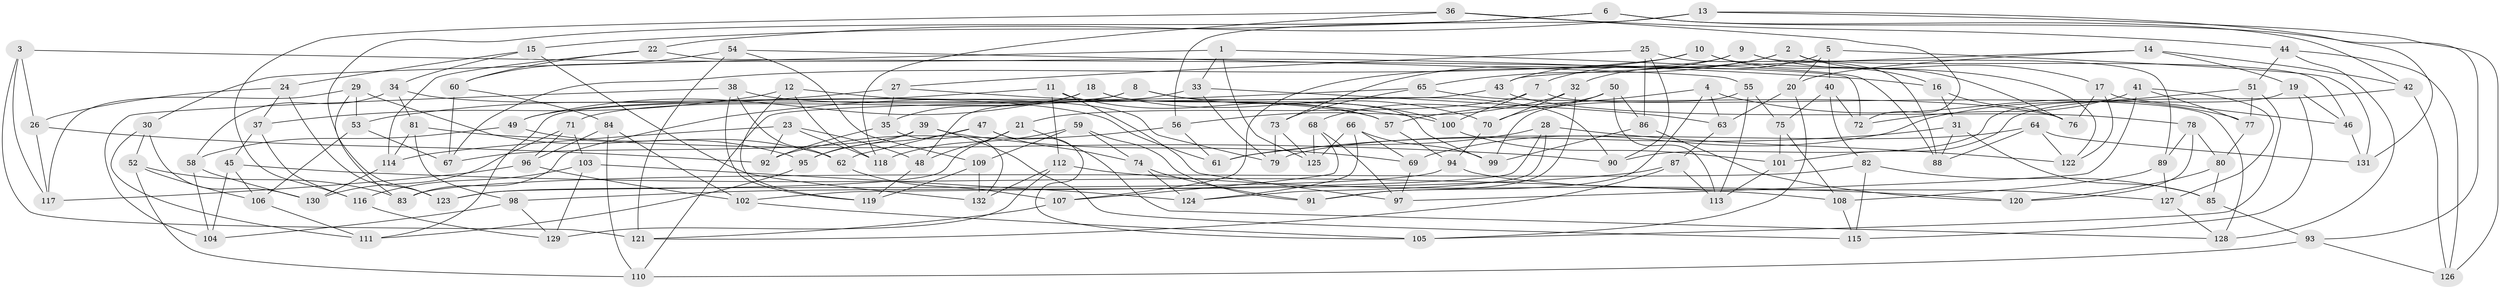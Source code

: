 // coarse degree distribution, {4: 0.4186046511627907, 3: 0.046511627906976744, 5: 0.09302325581395349, 6: 0.4418604651162791}
// Generated by graph-tools (version 1.1) at 2025/24/03/03/25 07:24:23]
// undirected, 132 vertices, 264 edges
graph export_dot {
graph [start="1"]
  node [color=gray90,style=filled];
  1;
  2;
  3;
  4;
  5;
  6;
  7;
  8;
  9;
  10;
  11;
  12;
  13;
  14;
  15;
  16;
  17;
  18;
  19;
  20;
  21;
  22;
  23;
  24;
  25;
  26;
  27;
  28;
  29;
  30;
  31;
  32;
  33;
  34;
  35;
  36;
  37;
  38;
  39;
  40;
  41;
  42;
  43;
  44;
  45;
  46;
  47;
  48;
  49;
  50;
  51;
  52;
  53;
  54;
  55;
  56;
  57;
  58;
  59;
  60;
  61;
  62;
  63;
  64;
  65;
  66;
  67;
  68;
  69;
  70;
  71;
  72;
  73;
  74;
  75;
  76;
  77;
  78;
  79;
  80;
  81;
  82;
  83;
  84;
  85;
  86;
  87;
  88;
  89;
  90;
  91;
  92;
  93;
  94;
  95;
  96;
  97;
  98;
  99;
  100;
  101;
  102;
  103;
  104;
  105;
  106;
  107;
  108;
  109;
  110;
  111;
  112;
  113;
  114;
  115;
  116;
  117;
  118;
  119;
  120;
  121;
  122;
  123;
  124;
  125;
  126;
  127;
  128;
  129;
  130;
  131;
  132;
  1 -- 30;
  1 -- 125;
  1 -- 33;
  1 -- 88;
  2 -- 76;
  2 -- 65;
  2 -- 46;
  2 -- 7;
  3 -- 16;
  3 -- 26;
  3 -- 117;
  3 -- 121;
  4 -- 91;
  4 -- 57;
  4 -- 63;
  4 -- 77;
  5 -- 131;
  5 -- 32;
  5 -- 40;
  5 -- 20;
  6 -- 42;
  6 -- 123;
  6 -- 15;
  6 -- 93;
  7 -- 128;
  7 -- 100;
  7 -- 21;
  8 -- 100;
  8 -- 71;
  8 -- 111;
  8 -- 90;
  9 -- 17;
  9 -- 43;
  9 -- 107;
  9 -- 89;
  10 -- 73;
  10 -- 67;
  10 -- 122;
  10 -- 16;
  11 -- 112;
  11 -- 49;
  11 -- 97;
  11 -- 57;
  12 -- 79;
  12 -- 118;
  12 -- 119;
  12 -- 37;
  13 -- 56;
  13 -- 22;
  13 -- 126;
  13 -- 131;
  14 -- 20;
  14 -- 43;
  14 -- 42;
  14 -- 19;
  15 -- 34;
  15 -- 24;
  15 -- 132;
  16 -- 76;
  16 -- 31;
  17 -- 46;
  17 -- 76;
  17 -- 122;
  18 -- 49;
  18 -- 35;
  18 -- 99;
  18 -- 70;
  19 -- 115;
  19 -- 90;
  19 -- 46;
  20 -- 63;
  20 -- 105;
  21 -- 123;
  21 -- 128;
  21 -- 48;
  22 -- 60;
  22 -- 72;
  22 -- 114;
  23 -- 92;
  23 -- 118;
  23 -- 48;
  23 -- 114;
  24 -- 123;
  24 -- 37;
  24 -- 26;
  25 -- 88;
  25 -- 90;
  25 -- 27;
  25 -- 86;
  26 -- 117;
  26 -- 92;
  27 -- 53;
  27 -- 35;
  27 -- 100;
  28 -- 61;
  28 -- 124;
  28 -- 122;
  28 -- 102;
  29 -- 95;
  29 -- 117;
  29 -- 83;
  29 -- 53;
  30 -- 52;
  30 -- 111;
  30 -- 130;
  31 -- 88;
  31 -- 85;
  31 -- 61;
  32 -- 70;
  32 -- 91;
  32 -- 56;
  33 -- 63;
  33 -- 79;
  33 -- 48;
  34 -- 61;
  34 -- 81;
  34 -- 58;
  35 -- 92;
  35 -- 132;
  36 -- 116;
  36 -- 44;
  36 -- 118;
  36 -- 72;
  37 -- 45;
  37 -- 116;
  38 -- 119;
  38 -- 104;
  38 -- 62;
  38 -- 57;
  39 -- 115;
  39 -- 95;
  39 -- 67;
  39 -- 69;
  40 -- 82;
  40 -- 75;
  40 -- 72;
  41 -- 127;
  41 -- 77;
  41 -- 97;
  41 -- 72;
  42 -- 101;
  42 -- 126;
  43 -- 110;
  43 -- 78;
  44 -- 128;
  44 -- 51;
  44 -- 126;
  45 -- 106;
  45 -- 108;
  45 -- 104;
  46 -- 131;
  47 -- 95;
  47 -- 105;
  47 -- 74;
  47 -- 62;
  48 -- 119;
  49 -- 58;
  49 -- 62;
  50 -- 70;
  50 -- 86;
  50 -- 68;
  50 -- 113;
  51 -- 105;
  51 -- 69;
  51 -- 77;
  52 -- 106;
  52 -- 110;
  52 -- 83;
  53 -- 106;
  53 -- 67;
  54 -- 60;
  54 -- 121;
  54 -- 55;
  54 -- 109;
  55 -- 113;
  55 -- 75;
  55 -- 99;
  56 -- 61;
  56 -- 92;
  57 -- 94;
  58 -- 104;
  58 -- 130;
  59 -- 118;
  59 -- 74;
  59 -- 109;
  59 -- 91;
  60 -- 84;
  60 -- 67;
  62 -- 107;
  63 -- 87;
  64 -- 88;
  64 -- 131;
  64 -- 79;
  64 -- 122;
  65 -- 76;
  65 -- 73;
  65 -- 83;
  66 -- 125;
  66 -- 124;
  66 -- 69;
  66 -- 99;
  68 -- 97;
  68 -- 125;
  68 -- 107;
  69 -- 97;
  70 -- 94;
  71 -- 130;
  71 -- 103;
  71 -- 96;
  73 -- 79;
  73 -- 125;
  74 -- 124;
  74 -- 91;
  75 -- 101;
  75 -- 108;
  77 -- 80;
  78 -- 120;
  78 -- 89;
  78 -- 80;
  80 -- 85;
  80 -- 120;
  81 -- 114;
  81 -- 98;
  81 -- 90;
  82 -- 115;
  82 -- 85;
  82 -- 83;
  84 -- 110;
  84 -- 102;
  84 -- 96;
  85 -- 93;
  86 -- 120;
  86 -- 99;
  87 -- 98;
  87 -- 121;
  87 -- 113;
  89 -- 127;
  89 -- 108;
  93 -- 126;
  93 -- 110;
  94 -- 127;
  94 -- 123;
  95 -- 111;
  96 -- 102;
  96 -- 117;
  98 -- 104;
  98 -- 129;
  100 -- 101;
  101 -- 113;
  102 -- 105;
  103 -- 124;
  103 -- 116;
  103 -- 129;
  106 -- 111;
  107 -- 121;
  108 -- 115;
  109 -- 119;
  109 -- 132;
  112 -- 129;
  112 -- 132;
  112 -- 120;
  114 -- 130;
  116 -- 129;
  127 -- 128;
}
